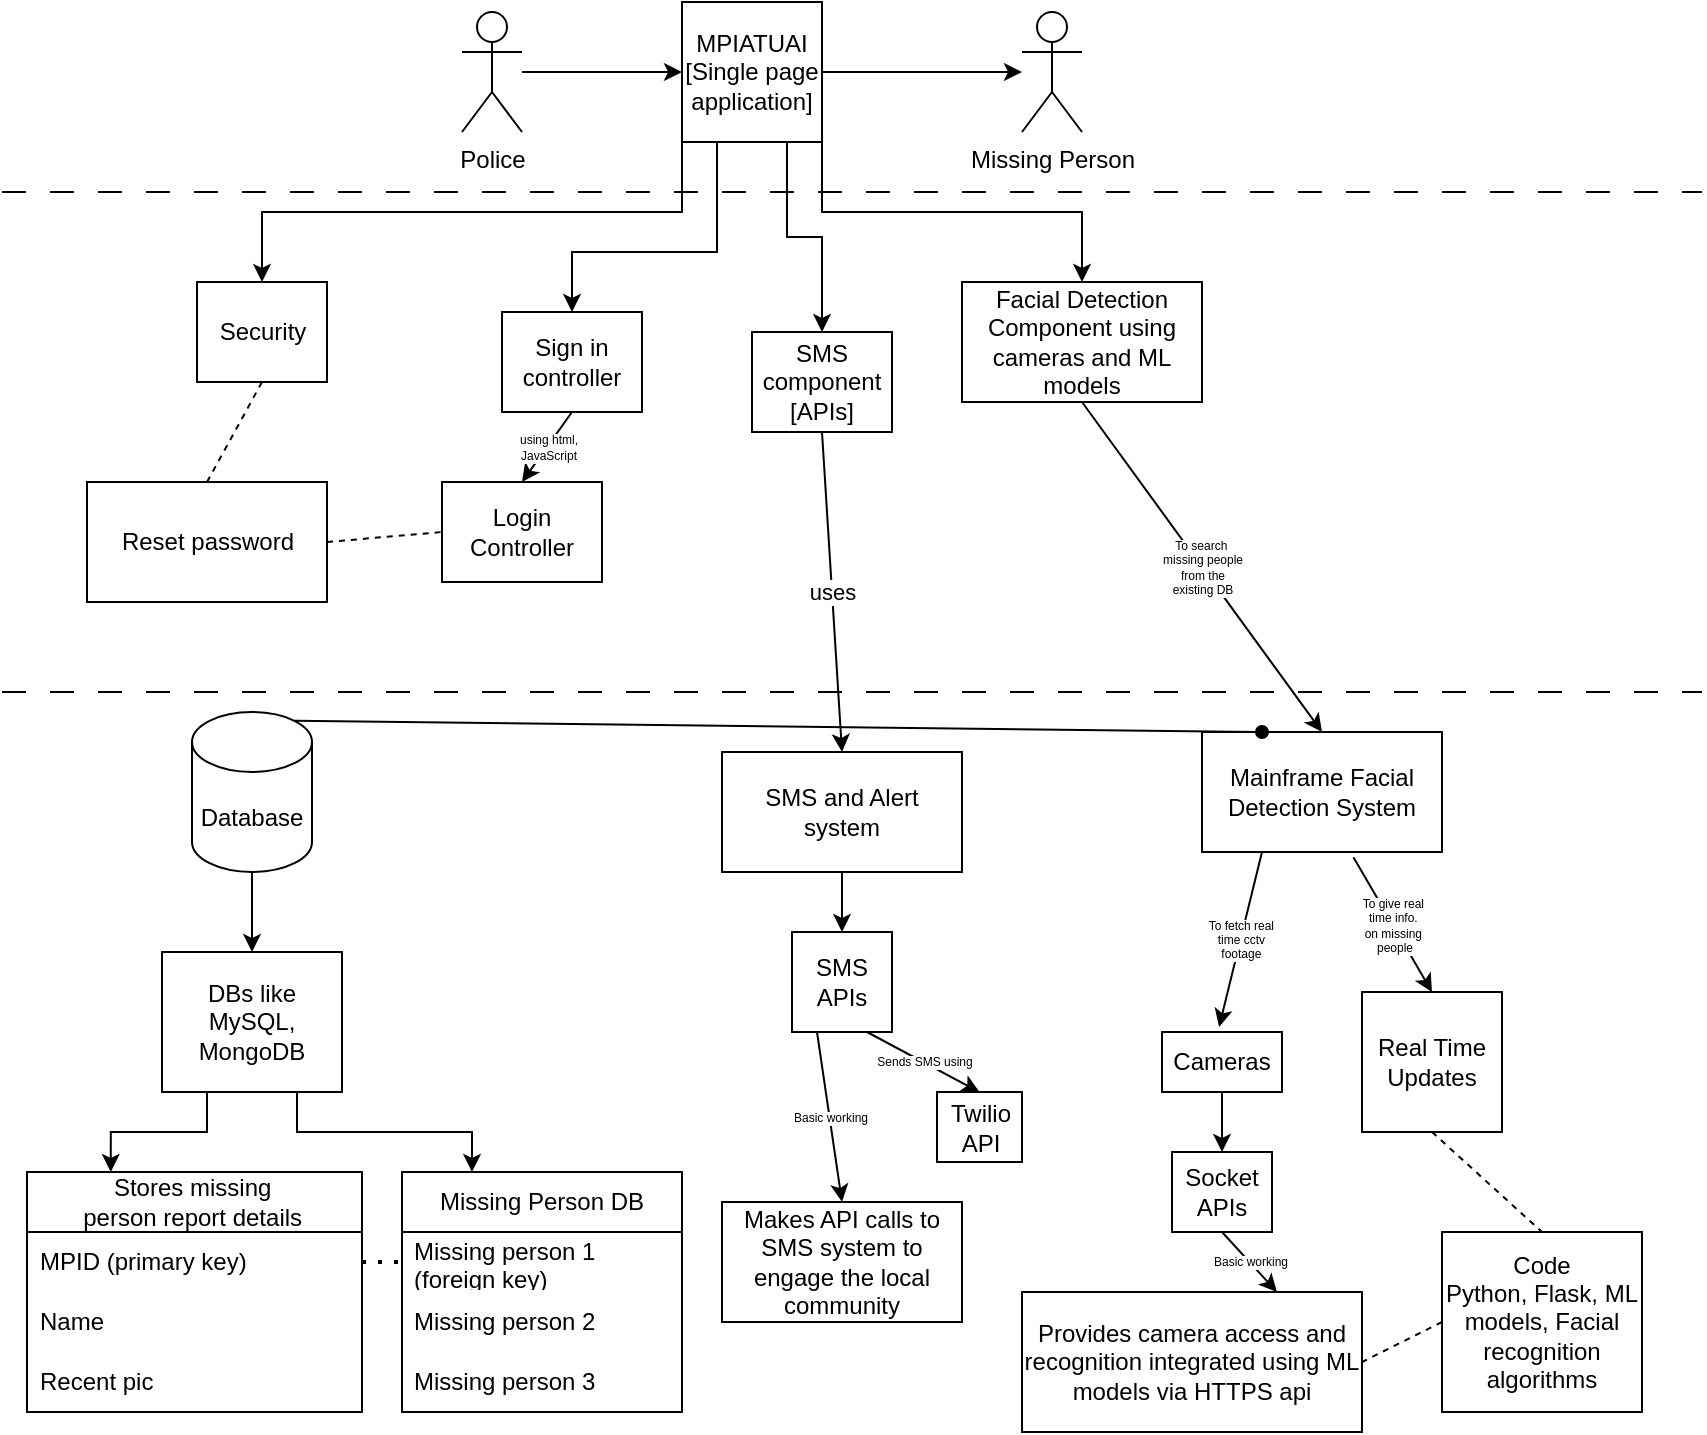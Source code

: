 <mxfile version="26.0.4">
  <diagram name="Page-1" id="qvDLIVXcqbzeuDC3oPYi">
    <mxGraphModel dx="934" dy="540" grid="1" gridSize="10" guides="1" tooltips="1" connect="1" arrows="1" fold="1" page="1" pageScale="1" pageWidth="1100" pageHeight="850" math="0" shadow="0">
      <root>
        <mxCell id="0" />
        <mxCell id="1" parent="0" />
        <mxCell id="b2LFcj4YpDW8PpUOpB2t-1" value="Missing Person" style="shape=umlActor;verticalLabelPosition=bottom;verticalAlign=top;html=1;outlineConnect=0;" vertex="1" parent="1">
          <mxGeometry x="510" y="20" width="30" height="60" as="geometry" />
        </mxCell>
        <mxCell id="b2LFcj4YpDW8PpUOpB2t-2" value="" style="edgeStyle=orthogonalEdgeStyle;rounded=0;orthogonalLoop=1;jettySize=auto;html=1;" edge="1" parent="1" source="b2LFcj4YpDW8PpUOpB2t-3" target="b2LFcj4YpDW8PpUOpB2t-5">
          <mxGeometry relative="1" as="geometry" />
        </mxCell>
        <mxCell id="b2LFcj4YpDW8PpUOpB2t-3" value="Police" style="shape=umlActor;verticalLabelPosition=bottom;verticalAlign=top;html=1;outlineConnect=0;" vertex="1" parent="1">
          <mxGeometry x="230" y="20" width="30" height="60" as="geometry" />
        </mxCell>
        <mxCell id="b2LFcj4YpDW8PpUOpB2t-4" value="" style="edgeStyle=orthogonalEdgeStyle;rounded=0;orthogonalLoop=1;jettySize=auto;html=1;" edge="1" parent="1" source="b2LFcj4YpDW8PpUOpB2t-5" target="b2LFcj4YpDW8PpUOpB2t-1">
          <mxGeometry relative="1" as="geometry" />
        </mxCell>
        <mxCell id="b2LFcj4YpDW8PpUOpB2t-72" style="edgeStyle=orthogonalEdgeStyle;rounded=0;orthogonalLoop=1;jettySize=auto;html=1;exitX=0;exitY=1;exitDx=0;exitDy=0;entryX=0.5;entryY=0;entryDx=0;entryDy=0;" edge="1" parent="1" source="b2LFcj4YpDW8PpUOpB2t-5" target="b2LFcj4YpDW8PpUOpB2t-17">
          <mxGeometry relative="1" as="geometry" />
        </mxCell>
        <mxCell id="b2LFcj4YpDW8PpUOpB2t-73" style="edgeStyle=orthogonalEdgeStyle;rounded=0;orthogonalLoop=1;jettySize=auto;html=1;exitX=0.25;exitY=1;exitDx=0;exitDy=0;entryX=0.5;entryY=0;entryDx=0;entryDy=0;" edge="1" parent="1" source="b2LFcj4YpDW8PpUOpB2t-5" target="b2LFcj4YpDW8PpUOpB2t-12">
          <mxGeometry relative="1" as="geometry">
            <Array as="points">
              <mxPoint x="358" y="140" />
              <mxPoint x="285" y="140" />
            </Array>
          </mxGeometry>
        </mxCell>
        <mxCell id="b2LFcj4YpDW8PpUOpB2t-74" style="edgeStyle=orthogonalEdgeStyle;rounded=0;orthogonalLoop=1;jettySize=auto;html=1;exitX=0.75;exitY=1;exitDx=0;exitDy=0;entryX=0.5;entryY=0;entryDx=0;entryDy=0;" edge="1" parent="1" source="b2LFcj4YpDW8PpUOpB2t-5" target="b2LFcj4YpDW8PpUOpB2t-15">
          <mxGeometry relative="1" as="geometry" />
        </mxCell>
        <mxCell id="b2LFcj4YpDW8PpUOpB2t-75" style="edgeStyle=orthogonalEdgeStyle;rounded=0;orthogonalLoop=1;jettySize=auto;html=1;exitX=1;exitY=1;exitDx=0;exitDy=0;" edge="1" parent="1" source="b2LFcj4YpDW8PpUOpB2t-5" target="b2LFcj4YpDW8PpUOpB2t-16">
          <mxGeometry relative="1" as="geometry" />
        </mxCell>
        <mxCell id="b2LFcj4YpDW8PpUOpB2t-5" value="MPIATUAI&lt;div&gt;[Single page application]&lt;/div&gt;" style="rounded=0;whiteSpace=wrap;html=1;" vertex="1" parent="1">
          <mxGeometry x="340" y="15" width="70" height="70" as="geometry" />
        </mxCell>
        <mxCell id="b2LFcj4YpDW8PpUOpB2t-12" value="Sign in controller" style="rounded=0;whiteSpace=wrap;html=1;" vertex="1" parent="1">
          <mxGeometry x="250" y="170" width="70" height="50" as="geometry" />
        </mxCell>
        <mxCell id="b2LFcj4YpDW8PpUOpB2t-13" value="Login Controller" style="rounded=0;whiteSpace=wrap;html=1;" vertex="1" parent="1">
          <mxGeometry x="220" y="255" width="80" height="50" as="geometry" />
        </mxCell>
        <mxCell id="b2LFcj4YpDW8PpUOpB2t-14" value="Reset password" style="rounded=0;whiteSpace=wrap;html=1;" vertex="1" parent="1">
          <mxGeometry x="42.5" y="255" width="120" height="60" as="geometry" />
        </mxCell>
        <mxCell id="b2LFcj4YpDW8PpUOpB2t-15" value="SMS component&lt;div&gt;[APIs]&lt;/div&gt;" style="rounded=0;whiteSpace=wrap;html=1;" vertex="1" parent="1">
          <mxGeometry x="375" y="180" width="70" height="50" as="geometry" />
        </mxCell>
        <mxCell id="b2LFcj4YpDW8PpUOpB2t-16" value="Facial Detection Component using cameras and ML models" style="rounded=0;whiteSpace=wrap;html=1;" vertex="1" parent="1">
          <mxGeometry x="480" y="155" width="120" height="60" as="geometry" />
        </mxCell>
        <mxCell id="b2LFcj4YpDW8PpUOpB2t-17" value="Security" style="rounded=0;whiteSpace=wrap;html=1;" vertex="1" parent="1">
          <mxGeometry x="97.5" y="155" width="65" height="50" as="geometry" />
        </mxCell>
        <mxCell id="b2LFcj4YpDW8PpUOpB2t-19" value="Mainframe Facial Detection System" style="rounded=0;whiteSpace=wrap;html=1;" vertex="1" parent="1">
          <mxGeometry x="600" y="380" width="120" height="60" as="geometry" />
        </mxCell>
        <mxCell id="b2LFcj4YpDW8PpUOpB2t-43" style="edgeStyle=orthogonalEdgeStyle;rounded=0;orthogonalLoop=1;jettySize=auto;html=1;exitX=0.5;exitY=1;exitDx=0;exitDy=0;entryX=0.5;entryY=0;entryDx=0;entryDy=0;" edge="1" parent="1" source="b2LFcj4YpDW8PpUOpB2t-20" target="b2LFcj4YpDW8PpUOpB2t-36">
          <mxGeometry relative="1" as="geometry" />
        </mxCell>
        <mxCell id="b2LFcj4YpDW8PpUOpB2t-20" value="SMS and Alert&lt;div&gt;system&lt;/div&gt;" style="rounded=0;whiteSpace=wrap;html=1;" vertex="1" parent="1">
          <mxGeometry x="360" y="390" width="120" height="60" as="geometry" />
        </mxCell>
        <mxCell id="b2LFcj4YpDW8PpUOpB2t-35" style="edgeStyle=orthogonalEdgeStyle;rounded=0;orthogonalLoop=1;jettySize=auto;html=1;exitX=0.5;exitY=1;exitDx=0;exitDy=0;entryX=0.5;entryY=0;entryDx=0;entryDy=0;exitPerimeter=0;" edge="1" parent="1" source="b2LFcj4YpDW8PpUOpB2t-81" target="b2LFcj4YpDW8PpUOpB2t-25">
          <mxGeometry relative="1" as="geometry">
            <mxPoint x="125" y="460" as="sourcePoint" />
          </mxGeometry>
        </mxCell>
        <mxCell id="b2LFcj4YpDW8PpUOpB2t-23" style="edgeStyle=orthogonalEdgeStyle;rounded=0;orthogonalLoop=1;jettySize=auto;html=1;exitX=0.25;exitY=1;exitDx=0;exitDy=0;entryX=0.25;entryY=0;entryDx=0;entryDy=0;" edge="1" parent="1" source="b2LFcj4YpDW8PpUOpB2t-25" target="b2LFcj4YpDW8PpUOpB2t-26">
          <mxGeometry relative="1" as="geometry" />
        </mxCell>
        <mxCell id="b2LFcj4YpDW8PpUOpB2t-24" style="edgeStyle=orthogonalEdgeStyle;rounded=0;orthogonalLoop=1;jettySize=auto;html=1;exitX=0.75;exitY=1;exitDx=0;exitDy=0;entryX=0.25;entryY=0;entryDx=0;entryDy=0;" edge="1" parent="1" source="b2LFcj4YpDW8PpUOpB2t-25" target="b2LFcj4YpDW8PpUOpB2t-30">
          <mxGeometry relative="1" as="geometry" />
        </mxCell>
        <mxCell id="b2LFcj4YpDW8PpUOpB2t-25" value="DBs like MySQL, MongoDB" style="rounded=0;whiteSpace=wrap;html=1;" vertex="1" parent="1">
          <mxGeometry x="80" y="490" width="90" height="70" as="geometry" />
        </mxCell>
        <mxCell id="b2LFcj4YpDW8PpUOpB2t-26" value="Stores missing&amp;nbsp;&lt;div&gt;person report details&amp;nbsp;&lt;/div&gt;" style="swimlane;fontStyle=0;childLayout=stackLayout;horizontal=1;startSize=30;horizontalStack=0;resizeParent=1;resizeParentMax=0;resizeLast=0;collapsible=1;marginBottom=0;whiteSpace=wrap;html=1;" vertex="1" parent="1">
          <mxGeometry x="12.5" y="600" width="167.5" height="120" as="geometry">
            <mxRectangle x="475" y="650" width="240" height="30" as="alternateBounds" />
          </mxGeometry>
        </mxCell>
        <mxCell id="b2LFcj4YpDW8PpUOpB2t-27" value="MPID (primary key)" style="text;strokeColor=none;fillColor=none;align=left;verticalAlign=middle;spacingLeft=4;spacingRight=4;overflow=hidden;points=[[0,0.5],[1,0.5]];portConstraint=eastwest;rotatable=0;whiteSpace=wrap;html=1;" vertex="1" parent="b2LFcj4YpDW8PpUOpB2t-26">
          <mxGeometry y="30" width="167.5" height="30" as="geometry" />
        </mxCell>
        <mxCell id="b2LFcj4YpDW8PpUOpB2t-28" value="Name" style="text;strokeColor=none;fillColor=none;align=left;verticalAlign=middle;spacingLeft=4;spacingRight=4;overflow=hidden;points=[[0,0.5],[1,0.5]];portConstraint=eastwest;rotatable=0;whiteSpace=wrap;html=1;" vertex="1" parent="b2LFcj4YpDW8PpUOpB2t-26">
          <mxGeometry y="60" width="167.5" height="30" as="geometry" />
        </mxCell>
        <mxCell id="b2LFcj4YpDW8PpUOpB2t-29" value="Recent pic" style="text;strokeColor=none;fillColor=none;align=left;verticalAlign=middle;spacingLeft=4;spacingRight=4;overflow=hidden;points=[[0,0.5],[1,0.5]];portConstraint=eastwest;rotatable=0;whiteSpace=wrap;html=1;" vertex="1" parent="b2LFcj4YpDW8PpUOpB2t-26">
          <mxGeometry y="90" width="167.5" height="30" as="geometry" />
        </mxCell>
        <mxCell id="b2LFcj4YpDW8PpUOpB2t-30" value="Missing Person DB" style="swimlane;fontStyle=0;childLayout=stackLayout;horizontal=1;startSize=30;horizontalStack=0;resizeParent=1;resizeParentMax=0;resizeLast=0;collapsible=1;marginBottom=0;whiteSpace=wrap;html=1;" vertex="1" parent="1">
          <mxGeometry x="200" y="600" width="140" height="120" as="geometry" />
        </mxCell>
        <mxCell id="b2LFcj4YpDW8PpUOpB2t-31" value="Missing person 1 (foreign key)" style="text;strokeColor=none;fillColor=none;align=left;verticalAlign=middle;spacingLeft=4;spacingRight=4;overflow=hidden;points=[[0,0.5],[1,0.5]];portConstraint=eastwest;rotatable=0;whiteSpace=wrap;html=1;" vertex="1" parent="b2LFcj4YpDW8PpUOpB2t-30">
          <mxGeometry y="30" width="140" height="30" as="geometry" />
        </mxCell>
        <mxCell id="b2LFcj4YpDW8PpUOpB2t-32" value="Missing person 2" style="text;strokeColor=none;fillColor=none;align=left;verticalAlign=middle;spacingLeft=4;spacingRight=4;overflow=hidden;points=[[0,0.5],[1,0.5]];portConstraint=eastwest;rotatable=0;whiteSpace=wrap;html=1;" vertex="1" parent="b2LFcj4YpDW8PpUOpB2t-30">
          <mxGeometry y="60" width="140" height="30" as="geometry" />
        </mxCell>
        <mxCell id="b2LFcj4YpDW8PpUOpB2t-33" value="Missing person 3" style="text;strokeColor=none;fillColor=none;align=left;verticalAlign=middle;spacingLeft=4;spacingRight=4;overflow=hidden;points=[[0,0.5],[1,0.5]];portConstraint=eastwest;rotatable=0;whiteSpace=wrap;html=1;" vertex="1" parent="b2LFcj4YpDW8PpUOpB2t-30">
          <mxGeometry y="90" width="140" height="30" as="geometry" />
        </mxCell>
        <mxCell id="b2LFcj4YpDW8PpUOpB2t-34" value="" style="endArrow=none;dashed=1;html=1;dashPattern=1 3;strokeWidth=2;rounded=0;entryX=0;entryY=0.5;entryDx=0;entryDy=0;exitX=1;exitY=0.5;exitDx=0;exitDy=0;" edge="1" parent="1" source="b2LFcj4YpDW8PpUOpB2t-27" target="b2LFcj4YpDW8PpUOpB2t-31">
          <mxGeometry width="50" height="50" relative="1" as="geometry">
            <mxPoint x="-50" y="620" as="sourcePoint" />
            <mxPoint y="570" as="targetPoint" />
          </mxGeometry>
        </mxCell>
        <mxCell id="b2LFcj4YpDW8PpUOpB2t-36" value="SMS APIs" style="rounded=0;whiteSpace=wrap;html=1;" vertex="1" parent="1">
          <mxGeometry x="395" y="480" width="50" height="50" as="geometry" />
        </mxCell>
        <mxCell id="b2LFcj4YpDW8PpUOpB2t-37" value="Makes API calls to SMS system to engage the local community" style="rounded=0;whiteSpace=wrap;html=1;" vertex="1" parent="1">
          <mxGeometry x="360" y="615" width="120" height="60" as="geometry" />
        </mxCell>
        <mxCell id="b2LFcj4YpDW8PpUOpB2t-38" value="Twilio API" style="rounded=0;whiteSpace=wrap;html=1;" vertex="1" parent="1">
          <mxGeometry x="467.5" y="560" width="42.5" height="35" as="geometry" />
        </mxCell>
        <mxCell id="b2LFcj4YpDW8PpUOpB2t-39" value="" style="endArrow=classic;html=1;rounded=0;entryX=0.5;entryY=0;entryDx=0;entryDy=0;exitX=0.75;exitY=1;exitDx=0;exitDy=0;" edge="1" parent="1" source="b2LFcj4YpDW8PpUOpB2t-36" target="b2LFcj4YpDW8PpUOpB2t-38">
          <mxGeometry relative="1" as="geometry">
            <mxPoint x="210" y="740" as="sourcePoint" />
            <mxPoint x="310" y="740" as="targetPoint" />
          </mxGeometry>
        </mxCell>
        <mxCell id="b2LFcj4YpDW8PpUOpB2t-40" value="Sends SMS using" style="edgeLabel;resizable=0;html=1;;align=center;verticalAlign=middle;fontSize=6;" connectable="0" vertex="1" parent="b2LFcj4YpDW8PpUOpB2t-39">
          <mxGeometry relative="1" as="geometry" />
        </mxCell>
        <mxCell id="b2LFcj4YpDW8PpUOpB2t-41" value="" style="endArrow=classic;html=1;rounded=0;exitX=0.25;exitY=1;exitDx=0;exitDy=0;entryX=0.5;entryY=0;entryDx=0;entryDy=0;" edge="1" parent="1" source="b2LFcj4YpDW8PpUOpB2t-36" target="b2LFcj4YpDW8PpUOpB2t-37">
          <mxGeometry relative="1" as="geometry">
            <mxPoint x="230" y="600" as="sourcePoint" />
            <mxPoint x="330" y="600" as="targetPoint" />
          </mxGeometry>
        </mxCell>
        <mxCell id="b2LFcj4YpDW8PpUOpB2t-42" value="Basic working" style="edgeLabel;resizable=0;html=1;;align=center;verticalAlign=middle;fontSize=6;" connectable="0" vertex="1" parent="b2LFcj4YpDW8PpUOpB2t-41">
          <mxGeometry relative="1" as="geometry" />
        </mxCell>
        <mxCell id="b2LFcj4YpDW8PpUOpB2t-44" value="Code&lt;div&gt;Python, Flask, ML models, Facial recognition algorithms&lt;/div&gt;" style="rounded=0;whiteSpace=wrap;html=1;" vertex="1" parent="1">
          <mxGeometry x="720" y="630" width="100" height="90" as="geometry" />
        </mxCell>
        <mxCell id="b2LFcj4YpDW8PpUOpB2t-45" value="Socket APIs" style="rounded=0;whiteSpace=wrap;html=1;" vertex="1" parent="1">
          <mxGeometry x="585" y="590" width="50" height="40" as="geometry" />
        </mxCell>
        <mxCell id="b2LFcj4YpDW8PpUOpB2t-47" value="Provides camera access and recognition integrated using ML models via HTTPS api" style="rounded=0;whiteSpace=wrap;html=1;" vertex="1" parent="1">
          <mxGeometry x="510" y="660" width="170" height="70" as="geometry" />
        </mxCell>
        <mxCell id="b2LFcj4YpDW8PpUOpB2t-83" style="edgeStyle=orthogonalEdgeStyle;rounded=0;orthogonalLoop=1;jettySize=auto;html=1;exitX=0.5;exitY=1;exitDx=0;exitDy=0;entryX=0.5;entryY=0;entryDx=0;entryDy=0;" edge="1" parent="1" source="b2LFcj4YpDW8PpUOpB2t-48" target="b2LFcj4YpDW8PpUOpB2t-45">
          <mxGeometry relative="1" as="geometry" />
        </mxCell>
        <mxCell id="b2LFcj4YpDW8PpUOpB2t-48" value="Cameras" style="rounded=0;whiteSpace=wrap;html=1;" vertex="1" parent="1">
          <mxGeometry x="580" y="530" width="60" height="30" as="geometry" />
        </mxCell>
        <mxCell id="b2LFcj4YpDW8PpUOpB2t-49" value="Real Time Updates" style="rounded=0;whiteSpace=wrap;html=1;" vertex="1" parent="1">
          <mxGeometry x="680" y="510" width="70" height="70" as="geometry" />
        </mxCell>
        <mxCell id="b2LFcj4YpDW8PpUOpB2t-52" value="" style="endArrow=classic;html=1;rounded=0;exitX=0.631;exitY=1.043;exitDx=0;exitDy=0;entryX=0.5;entryY=0;entryDx=0;entryDy=0;exitPerimeter=0;" edge="1" parent="1" target="b2LFcj4YpDW8PpUOpB2t-49" source="b2LFcj4YpDW8PpUOpB2t-19">
          <mxGeometry relative="1" as="geometry">
            <mxPoint x="140" y="130" as="sourcePoint" />
            <mxPoint x="480" y="290" as="targetPoint" />
          </mxGeometry>
        </mxCell>
        <mxCell id="b2LFcj4YpDW8PpUOpB2t-53" value="To give real&amp;nbsp;&lt;div&gt;time info.&amp;nbsp;&lt;div&gt;on missing&amp;nbsp;&lt;/div&gt;&lt;div&gt;people&lt;/div&gt;&lt;/div&gt;" style="edgeLabel;resizable=0;html=1;;align=center;verticalAlign=middle;fontSize=6;" connectable="0" vertex="1" parent="b2LFcj4YpDW8PpUOpB2t-52">
          <mxGeometry relative="1" as="geometry" />
        </mxCell>
        <mxCell id="b2LFcj4YpDW8PpUOpB2t-54" value="" style="endArrow=classic;html=1;rounded=0;exitX=0.25;exitY=1;exitDx=0;exitDy=0;entryX=0.476;entryY=-0.085;entryDx=0;entryDy=0;entryPerimeter=0;" edge="1" parent="1" target="b2LFcj4YpDW8PpUOpB2t-48" source="b2LFcj4YpDW8PpUOpB2t-19">
          <mxGeometry relative="1" as="geometry">
            <mxPoint x="160" y="110" as="sourcePoint" />
            <mxPoint x="240" y="130" as="targetPoint" />
          </mxGeometry>
        </mxCell>
        <mxCell id="b2LFcj4YpDW8PpUOpB2t-55" value="To fetch real&amp;nbsp;&lt;div&gt;time cctv&amp;nbsp;&lt;/div&gt;&lt;div&gt;footage&amp;nbsp;&lt;/div&gt;" style="edgeLabel;resizable=0;html=1;;align=center;verticalAlign=middle;fontSize=6;" connectable="0" vertex="1" parent="b2LFcj4YpDW8PpUOpB2t-54">
          <mxGeometry relative="1" as="geometry" />
        </mxCell>
        <mxCell id="b2LFcj4YpDW8PpUOpB2t-56" value="" style="endArrow=classic;html=1;rounded=0;entryX=0.5;entryY=0;entryDx=0;entryDy=0;fontSize=6;exitX=0.5;exitY=1;exitDx=0;exitDy=0;" edge="1" parent="1" target="b2LFcj4YpDW8PpUOpB2t-19" source="b2LFcj4YpDW8PpUOpB2t-16">
          <mxGeometry relative="1" as="geometry">
            <mxPoint x="590" y="200" as="sourcePoint" />
            <mxPoint x="585" y="290" as="targetPoint" />
          </mxGeometry>
        </mxCell>
        <mxCell id="b2LFcj4YpDW8PpUOpB2t-57" value="To search&amp;nbsp;&lt;div&gt;missing people&lt;/div&gt;&lt;div&gt;&amp;nbsp;from the&amp;nbsp;&lt;div&gt;existing DB&lt;/div&gt;&lt;/div&gt;" style="edgeLabel;resizable=0;html=1;;align=center;verticalAlign=middle;fontSize=6;" connectable="0" vertex="1" parent="b2LFcj4YpDW8PpUOpB2t-56">
          <mxGeometry relative="1" as="geometry" />
        </mxCell>
        <mxCell id="b2LFcj4YpDW8PpUOpB2t-60" value="" style="endArrow=classic;html=1;rounded=0;exitX=0.5;exitY=1;exitDx=0;exitDy=0;entryX=0.5;entryY=0;entryDx=0;entryDy=0;" edge="1" parent="1" source="b2LFcj4YpDW8PpUOpB2t-12" target="b2LFcj4YpDW8PpUOpB2t-13">
          <mxGeometry relative="1" as="geometry">
            <mxPoint x="40" y="230" as="sourcePoint" />
            <mxPoint x="55" y="360" as="targetPoint" />
          </mxGeometry>
        </mxCell>
        <mxCell id="b2LFcj4YpDW8PpUOpB2t-61" value="using html,&lt;div&gt;JavaScript&lt;/div&gt;" style="edgeLabel;resizable=0;html=1;;align=center;verticalAlign=middle;fontSize=6;" connectable="0" vertex="1" parent="b2LFcj4YpDW8PpUOpB2t-60">
          <mxGeometry relative="1" as="geometry" />
        </mxCell>
        <mxCell id="b2LFcj4YpDW8PpUOpB2t-65" value="" style="endArrow=classic;html=1;rounded=0;exitX=0.5;exitY=1;exitDx=0;exitDy=0;entryX=0.75;entryY=0;entryDx=0;entryDy=0;" edge="1" parent="1" source="b2LFcj4YpDW8PpUOpB2t-45" target="b2LFcj4YpDW8PpUOpB2t-47">
          <mxGeometry relative="1" as="geometry">
            <mxPoint x="445" y="262.5" as="sourcePoint" />
            <mxPoint x="360" y="347.5" as="targetPoint" />
          </mxGeometry>
        </mxCell>
        <mxCell id="b2LFcj4YpDW8PpUOpB2t-66" value="Basic working" style="edgeLabel;resizable=0;html=1;;align=center;verticalAlign=middle;fontSize=6;" connectable="0" vertex="1" parent="b2LFcj4YpDW8PpUOpB2t-65">
          <mxGeometry relative="1" as="geometry" />
        </mxCell>
        <mxCell id="b2LFcj4YpDW8PpUOpB2t-69" value="" style="endArrow=none;dashed=1;html=1;rounded=0;exitX=0;exitY=0.5;exitDx=0;exitDy=0;entryX=1;entryY=0.5;entryDx=0;entryDy=0;" edge="1" parent="1" source="b2LFcj4YpDW8PpUOpB2t-44" target="b2LFcj4YpDW8PpUOpB2t-47">
          <mxGeometry width="50" height="50" relative="1" as="geometry">
            <mxPoint x="480" y="720" as="sourcePoint" />
            <mxPoint x="530" y="670" as="targetPoint" />
          </mxGeometry>
        </mxCell>
        <mxCell id="b2LFcj4YpDW8PpUOpB2t-71" value="" style="endArrow=none;dashed=1;html=1;rounded=0;exitX=0.5;exitY=1;exitDx=0;exitDy=0;entryX=0.5;entryY=0;entryDx=0;entryDy=0;" edge="1" parent="1" source="b2LFcj4YpDW8PpUOpB2t-49" target="b2LFcj4YpDW8PpUOpB2t-44">
          <mxGeometry width="50" height="50" relative="1" as="geometry">
            <mxPoint x="480" y="720" as="sourcePoint" />
            <mxPoint x="530" y="670" as="targetPoint" />
          </mxGeometry>
        </mxCell>
        <mxCell id="b2LFcj4YpDW8PpUOpB2t-76" value="" style="endArrow=none;dashed=1;html=1;rounded=0;entryX=0;entryY=0.5;entryDx=0;entryDy=0;exitX=1;exitY=0.5;exitDx=0;exitDy=0;" edge="1" parent="1" source="b2LFcj4YpDW8PpUOpB2t-14" target="b2LFcj4YpDW8PpUOpB2t-13">
          <mxGeometry width="50" height="50" relative="1" as="geometry">
            <mxPoint x="200" y="310" as="sourcePoint" />
            <mxPoint x="250" y="260" as="targetPoint" />
          </mxGeometry>
        </mxCell>
        <mxCell id="b2LFcj4YpDW8PpUOpB2t-77" value="" style="endArrow=none;dashed=1;html=1;rounded=0;entryX=0.5;entryY=1;entryDx=0;entryDy=0;exitX=0.5;exitY=0;exitDx=0;exitDy=0;" edge="1" parent="1" source="b2LFcj4YpDW8PpUOpB2t-14" target="b2LFcj4YpDW8PpUOpB2t-17">
          <mxGeometry width="50" height="50" relative="1" as="geometry">
            <mxPoint x="173" y="295" as="sourcePoint" />
            <mxPoint x="215" y="295" as="targetPoint" />
          </mxGeometry>
        </mxCell>
        <mxCell id="b2LFcj4YpDW8PpUOpB2t-79" value="" style="endArrow=none;dashed=1;html=1;rounded=0;dashPattern=12 12;" edge="1" parent="1">
          <mxGeometry width="50" height="50" relative="1" as="geometry">
            <mxPoint y="360" as="sourcePoint" />
            <mxPoint x="850" y="360" as="targetPoint" />
          </mxGeometry>
        </mxCell>
        <mxCell id="b2LFcj4YpDW8PpUOpB2t-80" value="" style="endArrow=none;dashed=1;html=1;rounded=0;dashPattern=12 12;" edge="1" parent="1">
          <mxGeometry width="50" height="50" relative="1" as="geometry">
            <mxPoint y="110" as="sourcePoint" />
            <mxPoint x="850" y="110" as="targetPoint" />
          </mxGeometry>
        </mxCell>
        <mxCell id="b2LFcj4YpDW8PpUOpB2t-88" style="rounded=0;orthogonalLoop=1;jettySize=auto;html=1;exitX=0.855;exitY=0;exitDx=0;exitDy=4.35;exitPerimeter=0;entryX=0.25;entryY=0;entryDx=0;entryDy=0;strokeWidth=1;endArrow=oval;endFill=1;" edge="1" parent="1" source="b2LFcj4YpDW8PpUOpB2t-81" target="b2LFcj4YpDW8PpUOpB2t-19">
          <mxGeometry relative="1" as="geometry" />
        </mxCell>
        <mxCell id="b2LFcj4YpDW8PpUOpB2t-81" value="Database" style="shape=cylinder3;whiteSpace=wrap;html=1;boundedLbl=1;backgroundOutline=1;size=15;" vertex="1" parent="1">
          <mxGeometry x="95" y="370" width="60" height="80" as="geometry" />
        </mxCell>
        <mxCell id="b2LFcj4YpDW8PpUOpB2t-84" value="" style="endArrow=classic;html=1;rounded=0;exitX=0.5;exitY=1;exitDx=0;exitDy=0;entryX=0.5;entryY=0;entryDx=0;entryDy=0;" edge="1" parent="1" source="b2LFcj4YpDW8PpUOpB2t-15" target="b2LFcj4YpDW8PpUOpB2t-20">
          <mxGeometry relative="1" as="geometry">
            <mxPoint x="350" y="240" as="sourcePoint" />
            <mxPoint x="450" y="240" as="targetPoint" />
          </mxGeometry>
        </mxCell>
        <mxCell id="b2LFcj4YpDW8PpUOpB2t-85" value="uses" style="edgeLabel;resizable=0;html=1;;align=center;verticalAlign=middle;" connectable="0" vertex="1" parent="b2LFcj4YpDW8PpUOpB2t-84">
          <mxGeometry relative="1" as="geometry" />
        </mxCell>
      </root>
    </mxGraphModel>
  </diagram>
</mxfile>
